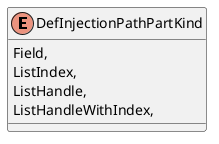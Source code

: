 @startuml
enum DefInjectionPathPartKind {
    Field,
    ListIndex,
    ListHandle,
    ListHandleWithIndex,
}
@enduml
